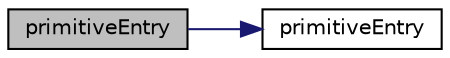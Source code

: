 digraph "primitiveEntry"
{
  bgcolor="transparent";
  edge [fontname="Helvetica",fontsize="10",labelfontname="Helvetica",labelfontsize="10"];
  node [fontname="Helvetica",fontsize="10",shape=record];
  rankdir="LR";
  Node21 [label="primitiveEntry",height=0.2,width=0.4,color="black", fillcolor="grey75", style="filled", fontcolor="black"];
  Node21 -> Node22 [color="midnightblue",fontsize="10",style="solid",fontname="Helvetica"];
  Node22 [label="primitiveEntry",height=0.2,width=0.4,color="black",URL="$a27177.html#a43668f7cd56714e8078fb6c1eb674be7",tooltip="Construct from keyword and a Istream. "];
}
